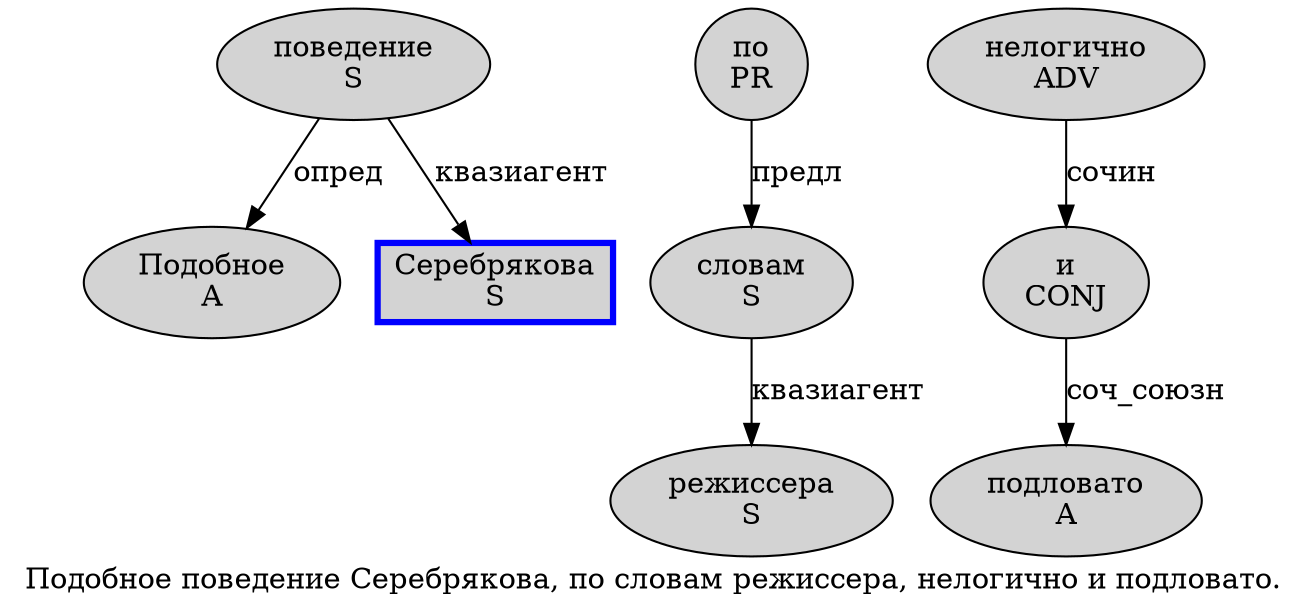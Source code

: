 digraph SENTENCE_1524 {
	graph [label="Подобное поведение Серебрякова, по словам режиссера, нелогично и подловато."]
	node [style=filled]
		0 [label="Подобное
A" color="" fillcolor=lightgray penwidth=1 shape=ellipse]
		1 [label="поведение
S" color="" fillcolor=lightgray penwidth=1 shape=ellipse]
		2 [label="Серебрякова
S" color=blue fillcolor=lightgray penwidth=3 shape=box]
		4 [label="по
PR" color="" fillcolor=lightgray penwidth=1 shape=ellipse]
		5 [label="словам
S" color="" fillcolor=lightgray penwidth=1 shape=ellipse]
		6 [label="режиссера
S" color="" fillcolor=lightgray penwidth=1 shape=ellipse]
		8 [label="нелогично
ADV" color="" fillcolor=lightgray penwidth=1 shape=ellipse]
		9 [label="и
CONJ" color="" fillcolor=lightgray penwidth=1 shape=ellipse]
		10 [label="подловато
A" color="" fillcolor=lightgray penwidth=1 shape=ellipse]
			1 -> 0 [label="опред"]
			1 -> 2 [label="квазиагент"]
			4 -> 5 [label="предл"]
			5 -> 6 [label="квазиагент"]
			8 -> 9 [label="сочин"]
			9 -> 10 [label="соч_союзн"]
}